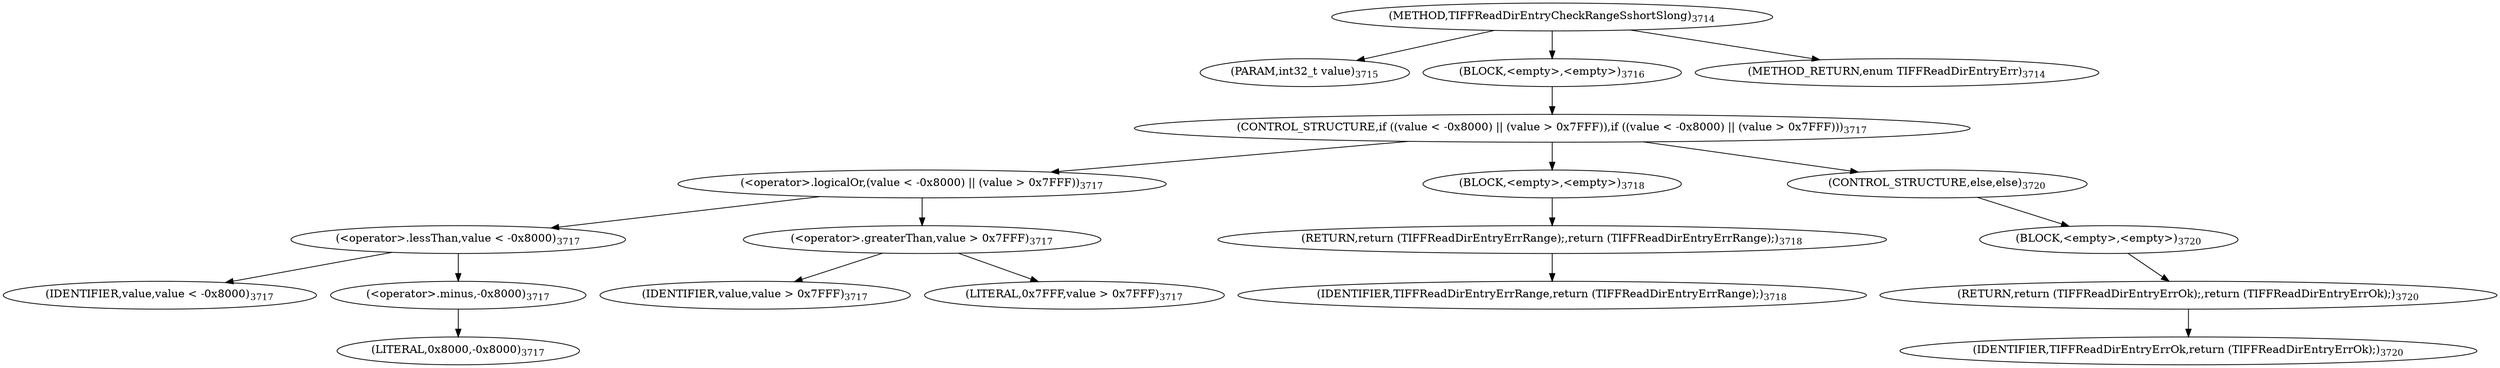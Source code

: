 digraph "TIFFReadDirEntryCheckRangeSshortSlong" {  
"87709" [label = <(METHOD,TIFFReadDirEntryCheckRangeSshortSlong)<SUB>3714</SUB>> ]
"87710" [label = <(PARAM,int32_t value)<SUB>3715</SUB>> ]
"87711" [label = <(BLOCK,&lt;empty&gt;,&lt;empty&gt;)<SUB>3716</SUB>> ]
"87712" [label = <(CONTROL_STRUCTURE,if ((value &lt; -0x8000) || (value &gt; 0x7FFF)),if ((value &lt; -0x8000) || (value &gt; 0x7FFF)))<SUB>3717</SUB>> ]
"87713" [label = <(&lt;operator&gt;.logicalOr,(value &lt; -0x8000) || (value &gt; 0x7FFF))<SUB>3717</SUB>> ]
"87714" [label = <(&lt;operator&gt;.lessThan,value &lt; -0x8000)<SUB>3717</SUB>> ]
"87715" [label = <(IDENTIFIER,value,value &lt; -0x8000)<SUB>3717</SUB>> ]
"87716" [label = <(&lt;operator&gt;.minus,-0x8000)<SUB>3717</SUB>> ]
"87717" [label = <(LITERAL,0x8000,-0x8000)<SUB>3717</SUB>> ]
"87718" [label = <(&lt;operator&gt;.greaterThan,value &gt; 0x7FFF)<SUB>3717</SUB>> ]
"87719" [label = <(IDENTIFIER,value,value &gt; 0x7FFF)<SUB>3717</SUB>> ]
"87720" [label = <(LITERAL,0x7FFF,value &gt; 0x7FFF)<SUB>3717</SUB>> ]
"87721" [label = <(BLOCK,&lt;empty&gt;,&lt;empty&gt;)<SUB>3718</SUB>> ]
"87722" [label = <(RETURN,return (TIFFReadDirEntryErrRange);,return (TIFFReadDirEntryErrRange);)<SUB>3718</SUB>> ]
"87723" [label = <(IDENTIFIER,TIFFReadDirEntryErrRange,return (TIFFReadDirEntryErrRange);)<SUB>3718</SUB>> ]
"87724" [label = <(CONTROL_STRUCTURE,else,else)<SUB>3720</SUB>> ]
"87725" [label = <(BLOCK,&lt;empty&gt;,&lt;empty&gt;)<SUB>3720</SUB>> ]
"87726" [label = <(RETURN,return (TIFFReadDirEntryErrOk);,return (TIFFReadDirEntryErrOk);)<SUB>3720</SUB>> ]
"87727" [label = <(IDENTIFIER,TIFFReadDirEntryErrOk,return (TIFFReadDirEntryErrOk);)<SUB>3720</SUB>> ]
"87728" [label = <(METHOD_RETURN,enum TIFFReadDirEntryErr)<SUB>3714</SUB>> ]
  "87709" -> "87710" 
  "87709" -> "87711" 
  "87709" -> "87728" 
  "87711" -> "87712" 
  "87712" -> "87713" 
  "87712" -> "87721" 
  "87712" -> "87724" 
  "87713" -> "87714" 
  "87713" -> "87718" 
  "87714" -> "87715" 
  "87714" -> "87716" 
  "87716" -> "87717" 
  "87718" -> "87719" 
  "87718" -> "87720" 
  "87721" -> "87722" 
  "87722" -> "87723" 
  "87724" -> "87725" 
  "87725" -> "87726" 
  "87726" -> "87727" 
}
